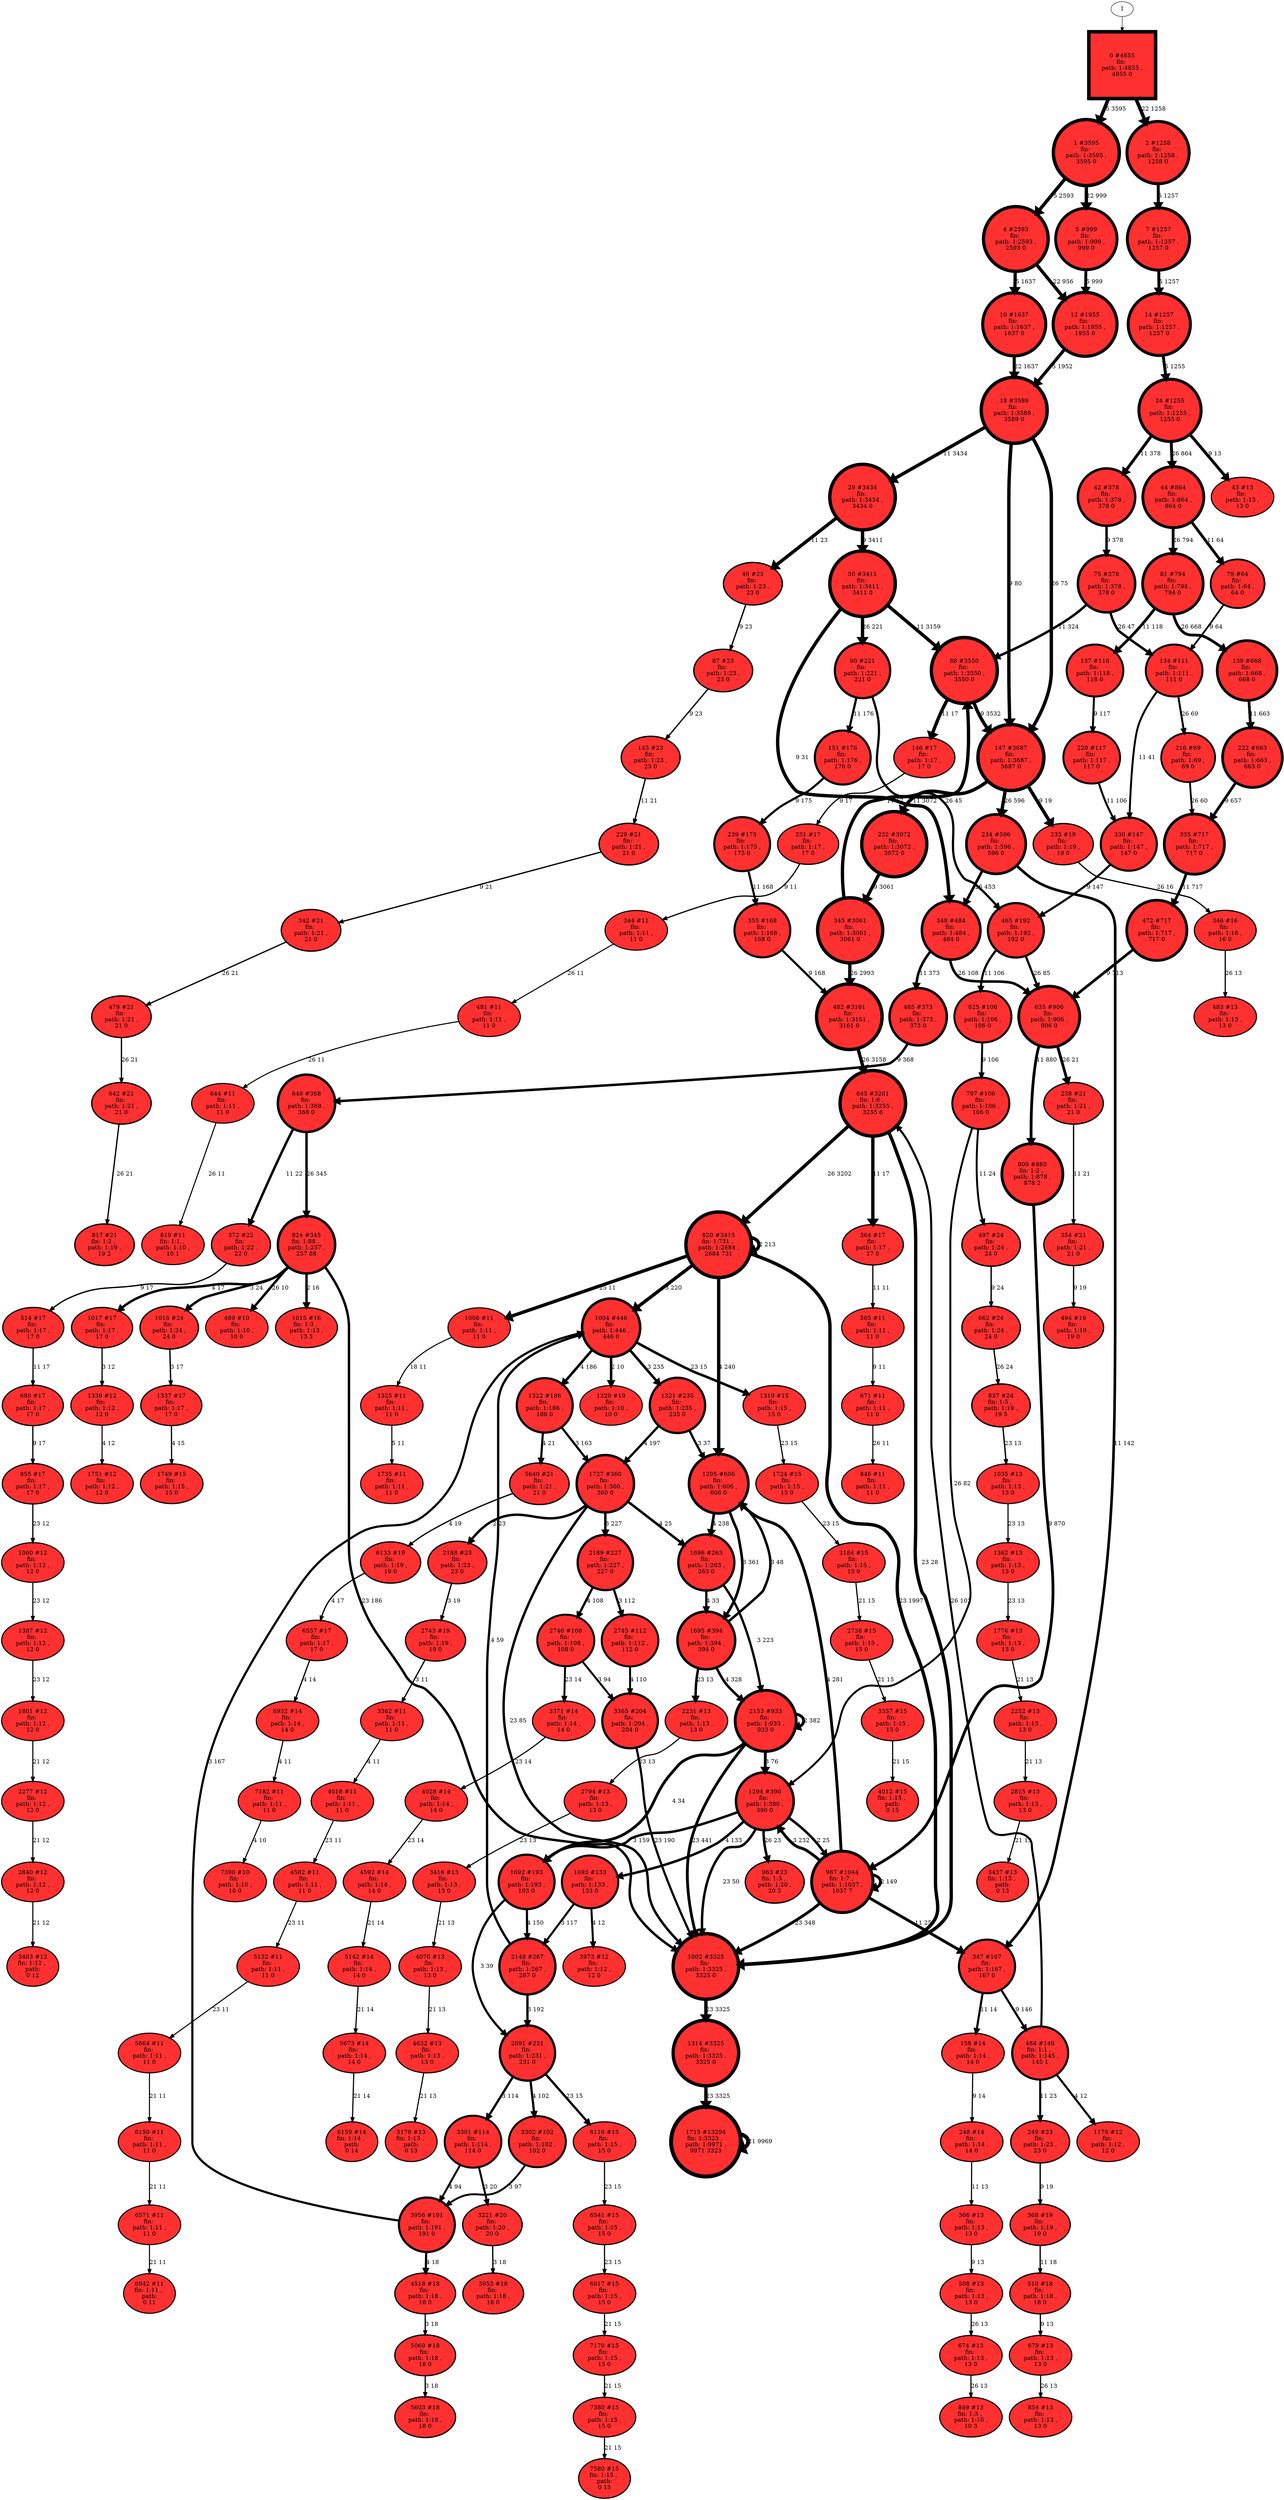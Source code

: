 // produced with flexfringe // 
digraph DFA {
	0 [label="root" shape=box];
		I -> 0;
	0 [ label="0 #4855\nfin: 
 path: 1:4855 , 
4855 0", style=filled, fillcolor="firebrick1", width=2.25002, height=2.25002, penwidth=8.48797];
		0 -> 1 [label="5 3595 " , penwidth=8.48797 ];
		0 -> 2 [label="22 1258 " , penwidth=8.48797 ];
	1 [ label="1 #3595\nfin: 
 path: 1:3595 , 
3595 0", style=filled, fillcolor="firebrick1", width=2.21785, height=2.21785, penwidth=8.18758];
		1 -> 4 [label="5 2593 " , penwidth=8.18758 ];
		1 -> 5 [label="22 999 " , penwidth=8.18758 ];
	2 [ label="2 #1258\nfin: 
 path: 1:1258 , 
1258 0", style=filled, fillcolor="firebrick1", width=2.09655, height=2.09655, penwidth=7.13807];
		2 -> 7 [label="5 1257 " , penwidth=7.13807 ];
	4 [ label="4 #2593\nfin: 
 path: 1:2593 , 
2593 0", style=filled, fillcolor="firebrick1", width=2.18165, height=2.18165, penwidth=7.86096];
		4 -> 10 [label="5 1637 " , penwidth=7.86096 ];
		4 -> 12 [label="22 956 " , penwidth=7.86096 ];
	5 [ label="5 #999\nfin: 
 path: 1:999 , 
999 0", style=filled, fillcolor="firebrick1", width=2.06784, height=2.06784, penwidth=6.90776];
		5 -> 12 [label="5 999 " , penwidth=6.90776 ];
	7 [ label="7 #1257\nfin: 
 path: 1:1257 , 
1257 0", style=filled, fillcolor="firebrick1", width=2.09646, height=2.09646, penwidth=7.13728];
		7 -> 14 [label="5 1257 " , penwidth=7.13728 ];
	10 [ label="10 #1637\nfin: 
 path: 1:1637 , 
1637 0", style=filled, fillcolor="firebrick1", width=2.12838, height=2.12838, penwidth=7.40123];
		10 -> 18 [label="22 1637 " , penwidth=7.40123 ];
	12 [ label="12 #1955\nfin: 
 path: 1:1955 , 
1955 0", style=filled, fillcolor="firebrick1", width=2.14928, height=2.14928, penwidth=7.57866];
		12 -> 18 [label="5 1952 " , penwidth=7.57866 ];
	14 [ label="14 #1257\nfin: 
 path: 1:1257 , 
1257 0", style=filled, fillcolor="firebrick1", width=2.09646, height=2.09646, penwidth=7.13728];
		14 -> 24 [label="5 1255 " , penwidth=7.13728 ];
	18 [ label="18 #3589\nfin: 
 path: 1:3589 , 
3589 0", style=filled, fillcolor="firebrick1", width=2.21767, height=2.21767, penwidth=8.18591];
		18 -> 29 [label="11 3434 " , penwidth=8.18591 ];
		18 -> 147 [label="9 80 " , penwidth=8.18591 ];
		18 -> 147 [label="26 75 " , penwidth=8.18591 ];
	24 [ label="24 #1255\nfin: 
 path: 1:1255 , 
1255 0", style=filled, fillcolor="firebrick1", width=2.09626, height=2.09626, penwidth=7.13569];
		24 -> 42 [label="11 378 " , penwidth=7.13569 ];
		24 -> 43 [label="9 13 " , penwidth=7.13569 ];
		24 -> 44 [label="26 864 " , penwidth=7.13569 ];
	29 [ label="29 #3434\nfin: 
 path: 1:3434 , 
3434 0", style=filled, fillcolor="firebrick1", width=2.21285, height=2.21285, penwidth=8.14177];
		29 -> 49 [label="11 23 " , penwidth=8.14177 ];
		29 -> 50 [label="9 3411 " , penwidth=8.14177 ];
	42 [ label="42 #378\nfin: 
 path: 1:378 , 
378 0", style=filled, fillcolor="firebrick1", width=1.93695, height=1.93695, penwidth=5.93754];
		42 -> 75 [label="9 378 " , penwidth=5.93754 ];
	43 [ label="43 #13\nfin: 
 path: 1:13 , 
13 0", style=filled, fillcolor="firebrick1", width=1.29172, height=1.29172, penwidth=2.63906];
	44 [ label="44 #864\nfin: 
 path: 1:864 , 
864 0", style=filled, fillcolor="firebrick1", width=2.04933, height=2.04933, penwidth=6.76273];
		44 -> 79 [label="11 64 " , penwidth=6.76273 ];
		44 -> 81 [label="26 794 " , penwidth=6.76273 ];
	49 [ label="49 #23\nfin: 
 path: 1:23 , 
23 0", style=filled, fillcolor="firebrick1", width=1.42985, height=1.42985, penwidth=3.17805];
		49 -> 87 [label="9 23 " , penwidth=3.17805 ];
	50 [ label="50 #3411\nfin: 
 path: 1:3411 , 
3411 0", style=filled, fillcolor="firebrick1", width=2.21212, height=2.21212, penwidth=8.13505];
		50 -> 88 [label="11 3159 " , penwidth=8.13505 ];
		50 -> 348 [label="9 31 " , penwidth=8.13505 ];
		50 -> 90 [label="26 221 " , penwidth=8.13505 ];
	75 [ label="75 #378\nfin: 
 path: 1:378 , 
378 0", style=filled, fillcolor="firebrick1", width=1.93695, height=1.93695, penwidth=5.93754];
		75 -> 88 [label="11 324 " , penwidth=5.93754 ];
		75 -> 134 [label="26 47 " , penwidth=5.93754 ];
	79 [ label="79 #64\nfin: 
 path: 1:64 , 
64 0", style=filled, fillcolor="firebrick1", width=1.64372, height=1.64372, penwidth=4.17439];
		79 -> 134 [label="9 64 " , penwidth=4.17439 ];
	81 [ label="81 #794\nfin: 
 path: 1:794 , 
794 0", style=filled, fillcolor="firebrick1", width=2.0384, height=2.0384, penwidth=6.67834];
		81 -> 137 [label="11 118 " , penwidth=6.67834 ];
		81 -> 139 [label="26 668 " , penwidth=6.67834 ];
	87 [ label="87 #23\nfin: 
 path: 1:23 , 
23 0", style=filled, fillcolor="firebrick1", width=1.42985, height=1.42985, penwidth=3.17805];
		87 -> 145 [label="9 23 " , penwidth=3.17805 ];
	88 [ label="88 #3550\nfin: 
 path: 1:3550 , 
3550 0", style=filled, fillcolor="firebrick1", width=2.21648, height=2.21648, penwidth=8.17498];
		88 -> 146 [label="11 17 " , penwidth=8.17498 ];
		88 -> 147 [label="9 3532 " , penwidth=8.17498 ];
	90 [ label="90 #221\nfin: 
 path: 1:221 , 
221 0", style=filled, fillcolor="firebrick1", width=1.85672, height=1.85672, penwidth=5.40268];
		90 -> 151 [label="11 176 " , penwidth=5.40268 ];
		90 -> 465 [label="26 45 " , penwidth=5.40268 ];
	134 [ label="134 #111\nfin: 
 path: 1:111 , 
111 0", style=filled, fillcolor="firebrick1", width=1.74371, height=1.74371, penwidth=4.7185];
		134 -> 330 [label="11 41 " , penwidth=4.7185 ];
		134 -> 216 [label="26 69 " , penwidth=4.7185 ];
	137 [ label="137 #118\nfin: 
 path: 1:118 , 
118 0", style=filled, fillcolor="firebrick1", width=1.75425, height=1.75425, penwidth=4.77912];
		137 -> 220 [label="9 117 " , penwidth=4.77912 ];
	139 [ label="139 #668\nfin: 
 path: 1:668 , 
668 0", style=filled, fillcolor="firebrick1", width=2.01567, height=2.01567, penwidth=6.50578];
		139 -> 222 [label="11 663 " , penwidth=6.50578 ];
	145 [ label="145 #23\nfin: 
 path: 1:23 , 
23 0", style=filled, fillcolor="firebrick1", width=1.42985, height=1.42985, penwidth=3.17805];
		145 -> 229 [label="11 21 " , penwidth=3.17805 ];
	146 [ label="146 #17\nfin: 
 path: 1:17 , 
17 0", style=filled, fillcolor="firebrick1", width=1.3585, height=1.3585, penwidth=2.89037];
		146 -> 231 [label="9 17 " , penwidth=2.89037 ];
	147 [ label="147 #3687\nfin: 
 path: 1:3687 , 
3687 0", style=filled, fillcolor="firebrick1", width=2.2206, height=2.2206, penwidth=8.21284];
		147 -> 232 [label="11 3072 " , penwidth=8.21284 ];
		147 -> 233 [label="9 19 " , penwidth=8.21284 ];
		147 -> 234 [label="26 596 " , penwidth=8.21284 ];
	151 [ label="151 #176\nfin: 
 path: 1:176 , 
176 0", style=filled, fillcolor="firebrick1", width=1.8207, height=1.8207, penwidth=5.17615];
		151 -> 239 [label="9 175 " , penwidth=5.17615 ];
	158 [ label="158 #14\nfin: 
 path: 1:14 , 
14 0", style=filled, fillcolor="firebrick1", width=1.31051, height=1.31051, penwidth=2.70805];
		158 -> 248 [label="9 14 " , penwidth=2.70805 ];
	216 [ label="216 #69\nfin: 
 path: 1:69 , 
69 0", style=filled, fillcolor="firebrick1", width=1.65794, height=1.65794, penwidth=4.2485];
		216 -> 335 [label="26 60 " , penwidth=4.2485 ];
	220 [ label="220 #117\nfin: 
 path: 1:117 , 
117 0", style=filled, fillcolor="firebrick1", width=1.75279, height=1.75279, penwidth=4.77068];
		220 -> 330 [label="11 106 " , penwidth=4.77068 ];
	222 [ label="222 #663\nfin: 
 path: 1:663 , 
663 0", style=filled, fillcolor="firebrick1", width=2.01467, height=2.01467, penwidth=6.49828];
		222 -> 335 [label="9 657 " , penwidth=6.49828 ];
	229 [ label="229 #21\nfin: 
 path: 1:21 , 
21 0", style=filled, fillcolor="firebrick1", width=1.4088, height=1.4088, penwidth=3.09104];
		229 -> 342 [label="9 21 " , penwidth=3.09104 ];
	231 [ label="231 #17\nfin: 
 path: 1:17 , 
17 0", style=filled, fillcolor="firebrick1", width=1.3585, height=1.3585, penwidth=2.89037];
		231 -> 344 [label="9 11 " , penwidth=2.89037 ];
	232 [ label="232 #3072\nfin: 
 path: 1:3072 , 
3072 0", style=filled, fillcolor="firebrick1", width=2.2006, height=2.2006, penwidth=8.03041];
		232 -> 345 [label="9 3061 " , penwidth=8.03041 ];
	233 [ label="233 #19\nfin: 
 path: 1:19 , 
19 0", style=filled, fillcolor="firebrick1", width=1.38523, height=1.38523, penwidth=2.99573];
		233 -> 346 [label="26 16 " , penwidth=2.99573 ];
	234 [ label="234 #596\nfin: 
 path: 1:596 , 
596 0", style=filled, fillcolor="firebrick1", width=2.00039, height=2.00039, penwidth=6.39192];
		234 -> 347 [label="11 142 " , penwidth=6.39192 ];
		234 -> 348 [label="26 453 " , penwidth=6.39192 ];
	238 [ label="238 #21\nfin: 
 path: 1:21 , 
21 0", style=filled, fillcolor="firebrick1", width=1.4088, height=1.4088, penwidth=3.09104];
		238 -> 354 [label="11 21 " , penwidth=3.09104 ];
	239 [ label="239 #175\nfin: 
 path: 1:175 , 
175 0", style=filled, fillcolor="firebrick1", width=1.81978, height=1.81978, penwidth=5.17048];
		239 -> 355 [label="11 168 " , penwidth=5.17048 ];
	248 [ label="248 #14\nfin: 
 path: 1:14 , 
14 0", style=filled, fillcolor="firebrick1", width=1.31051, height=1.31051, penwidth=2.70805];
		248 -> 366 [label="11 13 " , penwidth=2.70805 ];
	249 [ label="249 #23\nfin: 
 path: 1:23 , 
23 0", style=filled, fillcolor="firebrick1", width=1.42985, height=1.42985, penwidth=3.17805];
		249 -> 368 [label="9 19 " , penwidth=3.17805 ];
	330 [ label="330 #147\nfin: 
 path: 1:147 , 
147 0", style=filled, fillcolor="firebrick1", width=1.79129, height=1.79129, penwidth=4.99721];
		330 -> 465 [label="9 147 " , penwidth=4.99721 ];
	335 [ label="335 #717\nfin: 
 path: 1:717 , 
717 0", style=filled, fillcolor="firebrick1", width=2.02505, height=2.02505, penwidth=6.57647];
		335 -> 472 [label="11 717 " , penwidth=6.57647 ];
	342 [ label="342 #21\nfin: 
 path: 1:21 , 
21 0", style=filled, fillcolor="firebrick1", width=1.4088, height=1.4088, penwidth=3.09104];
		342 -> 479 [label="26 21 " , penwidth=3.09104 ];
	344 [ label="344 #11\nfin: 
 path: 1:11 , 
11 0", style=filled, fillcolor="firebrick1", width=1.24844, height=1.24844, penwidth=2.48491];
		344 -> 481 [label="26 11 " , penwidth=2.48491 ];
	345 [ label="345 #3061\nfin: 
 path: 1:3061 , 
3061 0", style=filled, fillcolor="firebrick1", width=2.2002, height=2.2002, penwidth=8.02682];
		345 -> 88 [label="11 67 " , penwidth=8.02682 ];
		345 -> 482 [label="26 2993 " , penwidth=8.02682 ];
	346 [ label="346 #16\nfin: 
 path: 1:16 , 
16 0", style=filled, fillcolor="firebrick1", width=1.3437, height=1.3437, penwidth=2.83321];
		346 -> 483 [label="26 13 " , penwidth=2.83321 ];
	347 [ label="347 #167\nfin: 
 path: 1:167 , 
167 0", style=filled, fillcolor="firebrick1", width=1.81221, height=1.81221, penwidth=5.12396];
		347 -> 158 [label="11 14 " , penwidth=5.12396 ];
		347 -> 484 [label="9 146 " , penwidth=5.12396 ];
	348 [ label="348 #484\nfin: 
 path: 1:484 , 
484 0", style=filled, fillcolor="firebrick1", width=1.97188, height=1.97188, penwidth=6.18415];
		348 -> 485 [label="11 373 " , penwidth=6.18415 ];
		348 -> 635 [label="26 108 " , penwidth=6.18415 ];
	354 [ label="354 #21\nfin: 
 path: 1:21 , 
21 0", style=filled, fillcolor="firebrick1", width=1.4088, height=1.4088, penwidth=3.09104];
		354 -> 494 [label="9 19 " , penwidth=3.09104 ];
	355 [ label="355 #168\nfin: 
 path: 1:168 , 
168 0", style=filled, fillcolor="firebrick1", width=1.81318, height=1.81318, penwidth=5.1299];
		355 -> 482 [label="9 168 " , penwidth=5.1299 ];
	364 [ label="364 #17\nfin: 
 path: 1:17 , 
17 0", style=filled, fillcolor="firebrick1", width=1.3585, height=1.3585, penwidth=2.89037];
		364 -> 505 [label="11 11 " , penwidth=2.89037 ];
	366 [ label="366 #13\nfin: 
 path: 1:13 , 
13 0", style=filled, fillcolor="firebrick1", width=1.29172, height=1.29172, penwidth=2.63906];
		366 -> 508 [label="9 13 " , penwidth=2.63906 ];
	368 [ label="368 #19\nfin: 
 path: 1:19 , 
19 0", style=filled, fillcolor="firebrick1", width=1.38523, height=1.38523, penwidth=2.99573];
		368 -> 510 [label="11 18 " , penwidth=2.99573 ];
	372 [ label="372 #22\nfin: 
 path: 1:22 , 
22 0", style=filled, fillcolor="firebrick1", width=1.41961, height=1.41961, penwidth=3.13549];
		372 -> 514 [label="9 17 " , penwidth=3.13549 ];
	465 [ label="465 #192\nfin: 
 path: 1:192 , 
192 0", style=filled, fillcolor="firebrick1", width=1.83461, height=1.83461, penwidth=5.26269];
		465 -> 625 [label="11 106 " , penwidth=5.26269 ];
		465 -> 635 [label="26 85 " , penwidth=5.26269 ];
	472 [ label="472 #717\nfin: 
 path: 1:717 , 
717 0", style=filled, fillcolor="firebrick1", width=2.02505, height=2.02505, penwidth=6.57647];
		472 -> 635 [label="9 713 " , penwidth=6.57647 ];
	479 [ label="479 #21\nfin: 
 path: 1:21 , 
21 0", style=filled, fillcolor="firebrick1", width=1.4088, height=1.4088, penwidth=3.09104];
		479 -> 642 [label="26 21 " , penwidth=3.09104 ];
	481 [ label="481 #11\nfin: 
 path: 1:11 , 
11 0", style=filled, fillcolor="firebrick1", width=1.24844, height=1.24844, penwidth=2.48491];
		481 -> 644 [label="26 11 " , penwidth=2.48491 ];
	482 [ label="482 #3161\nfin: 
 path: 1:3161 , 
3161 0", style=filled, fillcolor="firebrick1", width=2.20375, height=2.20375, penwidth=8.05896];
		482 -> 645 [label="26 3158 " , penwidth=8.05896 ];
	483 [ label="483 #13\nfin: 
 path: 1:13 , 
13 0", style=filled, fillcolor="firebrick1", width=1.29172, height=1.29172, penwidth=2.63906];
	484 [ label="484 #146\nfin: 1:1 , 
 path: 1:145 , 
145 1", style=filled, fillcolor="firebrick1", width=1.79016, height=1.79016, penwidth=4.99043];
		484 -> 249 [label="11 23 " , penwidth=4.99043 ];
		484 -> 645 [label="26 103 " , penwidth=4.99043 ];
		484 -> 1176 [label="4 12 " , penwidth=4.99043 ];
	485 [ label="485 #373\nfin: 
 path: 1:373 , 
373 0", style=filled, fillcolor="firebrick1", width=1.93503, height=1.93503, penwidth=5.92426];
		485 -> 649 [label="9 368 " , penwidth=5.92426 ];
	489 [ label="489 #10\nfin: 
 path: 1:10 , 
10 0", style=filled, fillcolor="firebrick1", width=1.22316, height=1.22316, penwidth=2.3979];
	494 [ label="494 #19\nfin: 
 path: 1:19 , 
19 0", style=filled, fillcolor="firebrick1", width=1.38523, height=1.38523, penwidth=2.99573];
	497 [ label="497 #24\nfin: 
 path: 1:24 , 
24 0", style=filled, fillcolor="firebrick1", width=1.43957, height=1.43957, penwidth=3.21888];
		497 -> 662 [label="9 24 " , penwidth=3.21888 ];
	505 [ label="505 #11\nfin: 
 path: 1:11 , 
11 0", style=filled, fillcolor="firebrick1", width=1.24844, height=1.24844, penwidth=2.48491];
		505 -> 671 [label="9 11 " , penwidth=2.48491 ];
	508 [ label="508 #13\nfin: 
 path: 1:13 , 
13 0", style=filled, fillcolor="firebrick1", width=1.29172, height=1.29172, penwidth=2.63906];
		508 -> 674 [label="26 13 " , penwidth=2.63906 ];
	510 [ label="510 #18\nfin: 
 path: 1:18 , 
18 0", style=filled, fillcolor="firebrick1", width=1.37231, height=1.37231, penwidth=2.94444];
		510 -> 679 [label="9 13 " , penwidth=2.94444 ];
	514 [ label="514 #17\nfin: 
 path: 1:17 , 
17 0", style=filled, fillcolor="firebrick1", width=1.3585, height=1.3585, penwidth=2.89037];
		514 -> 680 [label="11 17 " , penwidth=2.89037 ];
	625 [ label="625 #106\nfin: 
 path: 1:106 , 
106 0", style=filled, fillcolor="firebrick1", width=1.73569, height=1.73569, penwidth=4.67283];
		625 -> 797 [label="9 106 " , penwidth=4.67283 ];
	635 [ label="635 #906\nfin: 
 path: 1:906 , 
906 0", style=filled, fillcolor="firebrick1", width=2.05542, height=2.05542, penwidth=6.81014];
		635 -> 809 [label="11 880 " , penwidth=6.81014 ];
		635 -> 238 [label="26 21 " , penwidth=6.81014 ];
	642 [ label="642 #21\nfin: 
 path: 1:21 , 
21 0", style=filled, fillcolor="firebrick1", width=1.4088, height=1.4088, penwidth=3.09104];
		642 -> 817 [label="26 21 " , penwidth=3.09104 ];
	644 [ label="644 #11\nfin: 
 path: 1:11 , 
11 0", style=filled, fillcolor="firebrick1", width=1.24844, height=1.24844, penwidth=2.48491];
		644 -> 819 [label="26 11 " , penwidth=2.48491 ];
	645 [ label="645 #3261\nfin: 1:6 , 
 path: 1:3255 , 
3255 6", style=filled, fillcolor="firebrick1", width=2.20719, height=2.20719, penwidth=8.0901];
		645 -> 364 [label="11 17 " , penwidth=8.0901 ];
		645 -> 820 [label="26 3202 " , penwidth=8.0901 ];
		645 -> 1002 [label="23 28 " , penwidth=8.0901 ];
	649 [ label="649 #368\nfin: 
 path: 1:368 , 
368 0", style=filled, fillcolor="firebrick1", width=1.93308, height=1.93308, penwidth=5.9108];
		649 -> 372 [label="11 22 " , penwidth=5.9108 ];
		649 -> 824 [label="26 345 " , penwidth=5.9108 ];
	662 [ label="662 #24\nfin: 
 path: 1:24 , 
24 0", style=filled, fillcolor="firebrick1", width=1.43957, height=1.43957, penwidth=3.21888];
		662 -> 837 [label="26 24 " , penwidth=3.21888 ];
	671 [ label="671 #11\nfin: 
 path: 1:11 , 
11 0", style=filled, fillcolor="firebrick1", width=1.24844, height=1.24844, penwidth=2.48491];
		671 -> 846 [label="26 11 " , penwidth=2.48491 ];
	674 [ label="674 #13\nfin: 
 path: 1:13 , 
13 0", style=filled, fillcolor="firebrick1", width=1.29172, height=1.29172, penwidth=2.63906];
		674 -> 849 [label="26 13 " , penwidth=2.63906 ];
	679 [ label="679 #13\nfin: 
 path: 1:13 , 
13 0", style=filled, fillcolor="firebrick1", width=1.29172, height=1.29172, penwidth=2.63906];
		679 -> 854 [label="26 13 " , penwidth=2.63906 ];
	680 [ label="680 #17\nfin: 
 path: 1:17 , 
17 0", style=filled, fillcolor="firebrick1", width=1.3585, height=1.3585, penwidth=2.89037];
		680 -> 855 [label="9 17 " , penwidth=2.89037 ];
	797 [ label="797 #106\nfin: 
 path: 1:106 , 
106 0", style=filled, fillcolor="firebrick1", width=1.73569, height=1.73569, penwidth=4.67283];
		797 -> 497 [label="11 24 " , penwidth=4.67283 ];
		797 -> 1294 [label="26 82 " , penwidth=4.67283 ];
	809 [ label="809 #880\nfin: 1:2 , 
 path: 1:878 , 
878 2", style=filled, fillcolor="firebrick1", width=2.05169, height=2.05169, penwidth=6.78106];
		809 -> 987 [label="9 870 " , penwidth=6.78106 ];
	817 [ label="817 #21\nfin: 1:2 , 
 path: 1:19 , 
19 2", style=filled, fillcolor="firebrick1", width=1.4088, height=1.4088, penwidth=3.09104];
	819 [ label="819 #11\nfin: 1:1 , 
 path: 1:10 , 
10 1", style=filled, fillcolor="firebrick1", width=1.24844, height=1.24844, penwidth=2.48491];
	820 [ label="820 #3415\nfin: 1:731 , 
 path: 1:2684 , 
2684 731", style=filled, fillcolor="firebrick1", width=2.21225, height=2.21225, penwidth=8.13623];
		820 -> 1002 [label="23 1997 " , penwidth=8.13623 ];
		820 -> 820 [label="2 213 " , penwidth=8.13623 ];
		820 -> 1004 [label="3 220 " , penwidth=8.13623 ];
		820 -> 1295 [label="4 240 " , penwidth=8.13623 ];
		820 -> 1006 [label="25 11 " , penwidth=8.13623 ];
	824 [ label="824 #345\nfin: 1:88 , 
 path: 1:257 , 
257 88", style=filled, fillcolor="firebrick1", width=1.92373, height=1.92373, penwidth=5.84644];
		824 -> 489 [label="26 10 " , penwidth=5.84644 ];
		824 -> 1002 [label="23 186 " , penwidth=5.84644 ];
		824 -> 1015 [label="2 16 " , penwidth=5.84644 ];
		824 -> 1016 [label="3 24 " , penwidth=5.84644 ];
		824 -> 1017 [label="4 17 " , penwidth=5.84644 ];
	837 [ label="837 #24\nfin: 1:5 , 
 path: 1:19 , 
19 5", style=filled, fillcolor="firebrick1", width=1.43957, height=1.43957, penwidth=3.21888];
		837 -> 1035 [label="23 13 " , penwidth=3.21888 ];
	846 [ label="846 #11\nfin: 
 path: 1:11 , 
11 0", style=filled, fillcolor="firebrick1", width=1.24844, height=1.24844, penwidth=2.48491];
	849 [ label="849 #13\nfin: 1:3 , 
 path: 1:10 , 
10 3", style=filled, fillcolor="firebrick1", width=1.29172, height=1.29172, penwidth=2.63906];
	854 [ label="854 #13\nfin: 
 path: 1:13 , 
13 0", style=filled, fillcolor="firebrick1", width=1.29172, height=1.29172, penwidth=2.63906];
	855 [ label="855 #17\nfin: 
 path: 1:17 , 
17 0", style=filled, fillcolor="firebrick1", width=1.3585, height=1.3585, penwidth=2.89037];
		855 -> 1060 [label="23 12 " , penwidth=2.89037 ];
	963 [ label="963 #23\nfin: 1:3 , 
 path: 1:20 , 
20 3", style=filled, fillcolor="firebrick1", width=1.42985, height=1.42985, penwidth=3.17805];
	987 [ label="987 #1044\nfin: 1:7 , 
 path: 1:1037 , 
1037 7", style=filled, fillcolor="firebrick1", width=2.07339, height=2.07339, penwidth=6.95177];
		987 -> 347 [label="11 25 " , penwidth=6.95177 ];
		987 -> 1002 [label="23 348 " , penwidth=6.95177 ];
		987 -> 987 [label="2 149 " , penwidth=6.95177 ];
		987 -> 1294 [label="3 232 " , penwidth=6.95177 ];
		987 -> 1295 [label="4 281 " , penwidth=6.95177 ];
	1002 [ label="1002 #3325\nfin: 
 path: 1:3325 , 
3325 0", style=filled, fillcolor="firebrick1", width=2.20932, height=2.20932, penwidth=8.10953];
		1002 -> 1314 [label="23 3325 " , penwidth=8.10953 ];
	1004 [ label="1004 #446\nfin: 
 path: 1:446 , 
446 0", style=filled, fillcolor="firebrick1", width=1.96046, height=1.96046, penwidth=6.10256];
		1004 -> 1319 [label="23 15 " , penwidth=6.10256 ];
		1004 -> 1320 [label="2 10 " , penwidth=6.10256 ];
		1004 -> 1321 [label="3 235 " , penwidth=6.10256 ];
		1004 -> 1322 [label="4 186 " , penwidth=6.10256 ];
	1006 [ label="1006 #11\nfin: 
 path: 1:11 , 
11 0", style=filled, fillcolor="firebrick1", width=1.24844, height=1.24844, penwidth=2.48491];
		1006 -> 1325 [label="18 11 " , penwidth=2.48491 ];
	1015 [ label="1015 #16\nfin: 1:3 , 
 path: 1:13 , 
13 3", style=filled, fillcolor="firebrick1", width=1.3437, height=1.3437, penwidth=2.83321];
	1016 [ label="1016 #24\nfin: 
 path: 1:24 , 
24 0", style=filled, fillcolor="firebrick1", width=1.43957, height=1.43957, penwidth=3.21888];
		1016 -> 1337 [label="3 17 " , penwidth=3.21888 ];
	1017 [ label="1017 #17\nfin: 
 path: 1:17 , 
17 0", style=filled, fillcolor="firebrick1", width=1.3585, height=1.3585, penwidth=2.89037];
		1017 -> 1339 [label="3 12 " , penwidth=2.89037 ];
	1035 [ label="1035 #13\nfin: 
 path: 1:13 , 
13 0", style=filled, fillcolor="firebrick1", width=1.29172, height=1.29172, penwidth=2.63906];
		1035 -> 1362 [label="23 13 " , penwidth=2.63906 ];
	1060 [ label="1060 #12\nfin: 
 path: 1:12 , 
12 0", style=filled, fillcolor="firebrick1", width=1.27115, height=1.27115, penwidth=2.56495];
		1060 -> 1387 [label="23 12 " , penwidth=2.56495 ];
	1176 [ label="1176 #12\nfin: 
 path: 1:12 , 
12 0", style=filled, fillcolor="firebrick1", width=1.27115, height=1.27115, penwidth=2.56495];
	1294 [ label="1294 #390\nfin: 
 path: 1:390 , 
390 0", style=filled, fillcolor="firebrick1", width=1.94143, height=1.94143, penwidth=5.96871];
		1294 -> 963 [label="26 23 " , penwidth=5.96871 ];
		1294 -> 1002 [label="23 50 " , penwidth=5.96871 ];
		1294 -> 987 [label="2 25 " , penwidth=5.96871 ];
		1294 -> 1692 [label="3 159 " , penwidth=5.96871 ];
		1294 -> 1693 [label="4 133 " , penwidth=5.96871 ];
	1295 [ label="1295 #606\nfin: 
 path: 1:606 , 
606 0", style=filled, fillcolor="firebrick1", width=2.00263, height=2.00263, penwidth=6.40853];
		1295 -> 1695 [label="3 361 " , penwidth=6.40853 ];
		1295 -> 1696 [label="4 238 " , penwidth=6.40853 ];
	1314 [ label="1314 #3325\nfin: 
 path: 1:3325 , 
3325 0", style=filled, fillcolor="firebrick1", width=2.20932, height=2.20932, penwidth=8.10953];
		1314 -> 1715 [label="23 3325 " , penwidth=8.10953 ];
	1319 [ label="1319 #15\nfin: 
 path: 1:15 , 
15 0", style=filled, fillcolor="firebrick1", width=1.32776, height=1.32776, penwidth=2.77259];
		1319 -> 1724 [label="23 15 " , penwidth=2.77259 ];
	1320 [ label="1320 #10\nfin: 
 path: 1:10 , 
10 0", style=filled, fillcolor="firebrick1", width=1.22316, height=1.22316, penwidth=2.3979];
	1321 [ label="1321 #235\nfin: 
 path: 1:235 , 
235 0", style=filled, fillcolor="firebrick1", width=1.86622, height=1.86622, penwidth=5.46383];
		1321 -> 1295 [label="3 37 " , penwidth=5.46383 ];
		1321 -> 1727 [label="4 197 " , penwidth=5.46383 ];
	1322 [ label="1322 #186\nfin: 
 path: 1:186 , 
186 0", style=filled, fillcolor="firebrick1", width=1.82955, height=1.82955, penwidth=5.23111];
		1322 -> 1727 [label="3 163 " , penwidth=5.23111 ];
		1322 -> 5640 [label="4 21 " , penwidth=5.23111 ];
	1325 [ label="1325 #11\nfin: 
 path: 1:11 , 
11 0", style=filled, fillcolor="firebrick1", width=1.24844, height=1.24844, penwidth=2.48491];
		1325 -> 1735 [label="5 11 " , penwidth=2.48491 ];
	1337 [ label="1337 #17\nfin: 
 path: 1:17 , 
17 0", style=filled, fillcolor="firebrick1", width=1.3585, height=1.3585, penwidth=2.89037];
		1337 -> 1749 [label="4 15 " , penwidth=2.89037 ];
	1339 [ label="1339 #12\nfin: 
 path: 1:12 , 
12 0", style=filled, fillcolor="firebrick1", width=1.27115, height=1.27115, penwidth=2.56495];
		1339 -> 1751 [label="4 12 " , penwidth=2.56495 ];
	1362 [ label="1362 #13\nfin: 
 path: 1:13 , 
13 0", style=filled, fillcolor="firebrick1", width=1.29172, height=1.29172, penwidth=2.63906];
		1362 -> 1776 [label="23 13 " , penwidth=2.63906 ];
	1387 [ label="1387 #12\nfin: 
 path: 1:12 , 
12 0", style=filled, fillcolor="firebrick1", width=1.27115, height=1.27115, penwidth=2.56495];
		1387 -> 1801 [label="23 12 " , penwidth=2.56495 ];
	1692 [ label="1692 #193\nfin: 
 path: 1:193 , 
193 0", style=filled, fillcolor="firebrick1", width=1.83543, height=1.83543, penwidth=5.26786];
		1692 -> 2691 [label="3 39 " , penwidth=5.26786 ];
		1692 -> 2148 [label="4 150 " , penwidth=5.26786 ];
	1693 [ label="1693 #133\nfin: 
 path: 1:133 , 
133 0", style=filled, fillcolor="firebrick1", width=1.77459, height=1.77459, penwidth=4.89784];
		1693 -> 2148 [label="3 117 " , penwidth=4.89784 ];
		1693 -> 3973 [label="4 12 " , penwidth=4.89784 ];
	1695 [ label="1695 #394\nfin: 
 path: 1:394 , 
394 0", style=filled, fillcolor="firebrick1", width=1.94289, height=1.94289, penwidth=5.97889];
		1695 -> 2231 [label="23 13 " , penwidth=5.97889 ];
		1695 -> 1295 [label="3 48 " , penwidth=5.97889 ];
		1695 -> 2153 [label="4 328 " , penwidth=5.97889 ];
	1696 [ label="1696 #263\nfin: 
 path: 1:263 , 
263 0", style=filled, fillcolor="firebrick1", width=1.88342, height=1.88342, penwidth=5.57595];
		1696 -> 2153 [label="3 223 " , penwidth=5.57595 ];
		1696 -> 1695 [label="4 33 " , penwidth=5.57595 ];
	1715 [ label="1715 #13294\nfin: 1:3323 , 
 path: 1:9971 , 
9971 3323", style=filled, fillcolor="firebrick1", width=2.35091, height=2.35091, penwidth=9.49514];
		1715 -> 1715 [label="21 9969 " , penwidth=9.49514 ];
	1724 [ label="1724 #15\nfin: 
 path: 1:15 , 
15 0", style=filled, fillcolor="firebrick1", width=1.32776, height=1.32776, penwidth=2.77259];
		1724 -> 2184 [label="23 15 " , penwidth=2.77259 ];
	1727 [ label="1727 #360\nfin: 
 path: 1:360 , 
360 0", style=filled, fillcolor="firebrick1", width=1.92991, height=1.92991, penwidth=5.88888];
		1727 -> 1002 [label="23 85 " , penwidth=5.88888 ];
		1727 -> 2188 [label="2 23 " , penwidth=5.88888 ];
		1727 -> 2189 [label="3 227 " , penwidth=5.88888 ];
		1727 -> 1696 [label="4 25 " , penwidth=5.88888 ];
	1735 [ label="1735 #11\nfin: 
 path: 1:11 , 
11 0", style=filled, fillcolor="firebrick1", width=1.24844, height=1.24844, penwidth=2.48491];
	1749 [ label="1749 #15\nfin: 
 path: 1:15 , 
15 0", style=filled, fillcolor="firebrick1", width=1.32776, height=1.32776, penwidth=2.77259];
	1751 [ label="1751 #12\nfin: 
 path: 1:12 , 
12 0", style=filled, fillcolor="firebrick1", width=1.27115, height=1.27115, penwidth=2.56495];
	1776 [ label="1776 #13\nfin: 
 path: 1:13 , 
13 0", style=filled, fillcolor="firebrick1", width=1.29172, height=1.29172, penwidth=2.63906];
		1776 -> 2252 [label="21 13 " , penwidth=2.63906 ];
	1801 [ label="1801 #12\nfin: 
 path: 1:12 , 
12 0", style=filled, fillcolor="firebrick1", width=1.27115, height=1.27115, penwidth=2.56495];
		1801 -> 2277 [label="21 12 " , penwidth=2.56495 ];
	2148 [ label="2148 #267\nfin: 
 path: 1:267 , 
267 0", style=filled, fillcolor="firebrick1", width=1.8857, height=1.8857, penwidth=5.59099];
		2148 -> 2691 [label="3 192 " , penwidth=5.59099 ];
		2148 -> 1004 [label="4 59 " , penwidth=5.59099 ];
	2153 [ label="2153 #933\nfin: 
 path: 1:933 , 
933 0", style=filled, fillcolor="firebrick1", width=2.05917, height=2.05917, penwidth=6.83948];
		2153 -> 1002 [label="23 441 " , penwidth=6.83948 ];
		2153 -> 2153 [label="2 382 " , penwidth=6.83948 ];
		2153 -> 1294 [label="3 76 " , penwidth=6.83948 ];
		2153 -> 1692 [label="4 34 " , penwidth=6.83948 ];
	2184 [ label="2184 #15\nfin: 
 path: 1:15 , 
15 0", style=filled, fillcolor="firebrick1", width=1.32776, height=1.32776, penwidth=2.77259];
		2184 -> 2738 [label="21 15 " , penwidth=2.77259 ];
	2188 [ label="2188 #23\nfin: 
 path: 1:23 , 
23 0", style=filled, fillcolor="firebrick1", width=1.42985, height=1.42985, penwidth=3.17805];
		2188 -> 2743 [label="3 19 " , penwidth=3.17805 ];
	2189 [ label="2189 #227\nfin: 
 path: 1:227 , 
227 0", style=filled, fillcolor="firebrick1", width=1.86087, height=1.86087, penwidth=5.42935];
		2189 -> 2745 [label="3 112 " , penwidth=5.42935 ];
		2189 -> 2746 [label="4 108 " , penwidth=5.42935 ];
	2231 [ label="2231 #13\nfin: 
 path: 1:13 , 
13 0", style=filled, fillcolor="firebrick1", width=1.29172, height=1.29172, penwidth=2.63906];
		2231 -> 2794 [label="23 13 " , penwidth=2.63906 ];
	2252 [ label="2252 #13\nfin: 
 path: 1:13 , 
13 0", style=filled, fillcolor="firebrick1", width=1.29172, height=1.29172, penwidth=2.63906];
		2252 -> 2815 [label="21 13 " , penwidth=2.63906 ];
	2277 [ label="2277 #12\nfin: 
 path: 1:12 , 
12 0", style=filled, fillcolor="firebrick1", width=1.27115, height=1.27115, penwidth=2.56495];
		2277 -> 2840 [label="21 12 " , penwidth=2.56495 ];
	2691 [ label="2691 #231\nfin: 
 path: 1:231 , 
231 0", style=filled, fillcolor="firebrick1", width=1.86357, height=1.86357, penwidth=5.44674];
		2691 -> 6116 [label="23 15 " , penwidth=5.44674 ];
		2691 -> 3301 [label="3 114 " , penwidth=5.44674 ];
		2691 -> 3302 [label="4 102 " , penwidth=5.44674 ];
	2738 [ label="2738 #15\nfin: 
 path: 1:15 , 
15 0", style=filled, fillcolor="firebrick1", width=1.32776, height=1.32776, penwidth=2.77259];
		2738 -> 3357 [label="21 15 " , penwidth=2.77259 ];
	2743 [ label="2743 #19\nfin: 
 path: 1:19 , 
19 0", style=filled, fillcolor="firebrick1", width=1.38523, height=1.38523, penwidth=2.99573];
		2743 -> 3362 [label="3 11 " , penwidth=2.99573 ];
	2745 [ label="2745 #112\nfin: 
 path: 1:112 , 
112 0", style=filled, fillcolor="firebrick1", width=1.74526, height=1.74526, penwidth=4.72739];
		2745 -> 3365 [label="4 110 " , penwidth=4.72739 ];
	2746 [ label="2746 #108\nfin: 
 path: 1:108 , 
108 0", style=filled, fillcolor="firebrick1", width=1.73895, height=1.73895, penwidth=4.69135];
		2746 -> 3371 [label="23 14 " , penwidth=4.69135 ];
		2746 -> 3365 [label="3 94 " , penwidth=4.69135 ];
	2794 [ label="2794 #13\nfin: 
 path: 1:13 , 
13 0", style=filled, fillcolor="firebrick1", width=1.29172, height=1.29172, penwidth=2.63906];
		2794 -> 3416 [label="23 13 " , penwidth=2.63906 ];
	2815 [ label="2815 #13\nfin: 
 path: 1:13 , 
13 0", style=filled, fillcolor="firebrick1", width=1.29172, height=1.29172, penwidth=2.63906];
		2815 -> 3437 [label="21 13 " , penwidth=2.63906 ];
	2840 [ label="2840 #12\nfin: 
 path: 1:12 , 
12 0", style=filled, fillcolor="firebrick1", width=1.27115, height=1.27115, penwidth=2.56495];
		2840 -> 3463 [label="21 12 " , penwidth=2.56495 ];
	3221 [ label="3221 #20\nfin: 
 path: 1:20 , 
20 0", style=filled, fillcolor="firebrick1", width=1.39736, height=1.39736, penwidth=3.04452];
		3221 -> 3953 [label="3 18 " , penwidth=3.04452 ];
	3301 [ label="3301 #114\nfin: 
 path: 1:114 , 
114 0", style=filled, fillcolor="firebrick1", width=1.74832, height=1.74832, penwidth=4.74493];
		3301 -> 3221 [label="3 20 " , penwidth=4.74493 ];
		3301 -> 3956 [label="4 94 " , penwidth=4.74493 ];
	3302 [ label="3302 #102\nfin: 
 path: 1:102 , 
102 0", style=filled, fillcolor="firebrick1", width=1.72895, height=1.72895, penwidth=4.63473];
		3302 -> 3956 [label="3 97 " , penwidth=4.63473 ];
	3357 [ label="3357 #15\nfin: 
 path: 1:15 , 
15 0", style=filled, fillcolor="firebrick1", width=1.32776, height=1.32776, penwidth=2.77259];
		3357 -> 4012 [label="21 15 " , penwidth=2.77259 ];
	3362 [ label="3362 #11\nfin: 
 path: 1:11 , 
11 0", style=filled, fillcolor="firebrick1", width=1.24844, height=1.24844, penwidth=2.48491];
		3362 -> 4018 [label="4 11 " , penwidth=2.48491 ];
	3365 [ label="3365 #204\nfin: 
 path: 1:204 , 
204 0", style=filled, fillcolor="firebrick1", width=1.8442, height=1.8442, penwidth=5.32301];
		3365 -> 1002 [label="23 190 " , penwidth=5.32301 ];
	3371 [ label="3371 #14\nfin: 
 path: 1:14 , 
14 0", style=filled, fillcolor="firebrick1", width=1.31051, height=1.31051, penwidth=2.70805];
		3371 -> 4028 [label="23 14 " , penwidth=2.70805 ];
	3416 [ label="3416 #13\nfin: 
 path: 1:13 , 
13 0", style=filled, fillcolor="firebrick1", width=1.29172, height=1.29172, penwidth=2.63906];
		3416 -> 4070 [label="21 13 " , penwidth=2.63906 ];
	3437 [ label="3437 #13\nfin: 1:13 , 
 path: 
0 13", style=filled, fillcolor="firebrick1", width=1.29172, height=1.29172, penwidth=2.63906];
	3463 [ label="3463 #12\nfin: 1:12 , 
 path: 
0 12", style=filled, fillcolor="firebrick1", width=1.27115, height=1.27115, penwidth=2.56495];
	3953 [ label="3953 #18\nfin: 
 path: 1:18 , 
18 0", style=filled, fillcolor="firebrick1", width=1.37231, height=1.37231, penwidth=2.94444];
	3956 [ label="3956 #191\nfin: 
 path: 1:191 , 
191 0", style=filled, fillcolor="firebrick1", width=1.83378, height=1.83378, penwidth=5.2575];
		3956 -> 1004 [label="3 167 " , penwidth=5.2575 ];
		3956 -> 4518 [label="4 18 " , penwidth=5.2575 ];
	3973 [ label="3973 #12\nfin: 
 path: 1:12 , 
12 0", style=filled, fillcolor="firebrick1", width=1.27115, height=1.27115, penwidth=2.56495];
	4012 [ label="4012 #15\nfin: 1:15 , 
 path: 
0 15", style=filled, fillcolor="firebrick1", width=1.32776, height=1.32776, penwidth=2.77259];
	4018 [ label="4018 #11\nfin: 
 path: 1:11 , 
11 0", style=filled, fillcolor="firebrick1", width=1.24844, height=1.24844, penwidth=2.48491];
		4018 -> 4582 [label="23 11 " , penwidth=2.48491 ];
	4028 [ label="4028 #14\nfin: 
 path: 1:14 , 
14 0", style=filled, fillcolor="firebrick1", width=1.31051, height=1.31051, penwidth=2.70805];
		4028 -> 4592 [label="23 14 " , penwidth=2.70805 ];
	4070 [ label="4070 #13\nfin: 
 path: 1:13 , 
13 0", style=filled, fillcolor="firebrick1", width=1.29172, height=1.29172, penwidth=2.63906];
		4070 -> 4632 [label="21 13 " , penwidth=2.63906 ];
	4518 [ label="4518 #18\nfin: 
 path: 1:18 , 
18 0", style=filled, fillcolor="firebrick1", width=1.37231, height=1.37231, penwidth=2.94444];
		4518 -> 5069 [label="3 18 " , penwidth=2.94444 ];
	4582 [ label="4582 #11\nfin: 
 path: 1:11 , 
11 0", style=filled, fillcolor="firebrick1", width=1.24844, height=1.24844, penwidth=2.48491];
		4582 -> 5132 [label="23 11 " , penwidth=2.48491 ];
	4592 [ label="4592 #14\nfin: 
 path: 1:14 , 
14 0", style=filled, fillcolor="firebrick1", width=1.31051, height=1.31051, penwidth=2.70805];
		4592 -> 5142 [label="21 14 " , penwidth=2.70805 ];
	4632 [ label="4632 #13\nfin: 
 path: 1:13 , 
13 0", style=filled, fillcolor="firebrick1", width=1.29172, height=1.29172, penwidth=2.63906];
		4632 -> 5178 [label="21 13 " , penwidth=2.63906 ];
	5069 [ label="5069 #18\nfin: 
 path: 1:18 , 
18 0", style=filled, fillcolor="firebrick1", width=1.37231, height=1.37231, penwidth=2.94444];
		5069 -> 5603 [label="3 18 " , penwidth=2.94444 ];
	5132 [ label="5132 #11\nfin: 
 path: 1:11 , 
11 0", style=filled, fillcolor="firebrick1", width=1.24844, height=1.24844, penwidth=2.48491];
		5132 -> 5664 [label="23 11 " , penwidth=2.48491 ];
	5142 [ label="5142 #14\nfin: 
 path: 1:14 , 
14 0", style=filled, fillcolor="firebrick1", width=1.31051, height=1.31051, penwidth=2.70805];
		5142 -> 5673 [label="21 14 " , penwidth=2.70805 ];
	5178 [ label="5178 #13\nfin: 1:13 , 
 path: 
0 13", style=filled, fillcolor="firebrick1", width=1.29172, height=1.29172, penwidth=2.63906];
	5603 [ label="5603 #18\nfin: 
 path: 1:18 , 
18 0", style=filled, fillcolor="firebrick1", width=1.37231, height=1.37231, penwidth=2.94444];
	5640 [ label="5640 #21\nfin: 
 path: 1:21 , 
21 0", style=filled, fillcolor="firebrick1", width=1.4088, height=1.4088, penwidth=3.09104];
		5640 -> 6133 [label="4 19 " , penwidth=3.09104 ];
	5664 [ label="5664 #11\nfin: 
 path: 1:11 , 
11 0", style=filled, fillcolor="firebrick1", width=1.24844, height=1.24844, penwidth=2.48491];
		5664 -> 6150 [label="21 11 " , penwidth=2.48491 ];
	5673 [ label="5673 #14\nfin: 
 path: 1:14 , 
14 0", style=filled, fillcolor="firebrick1", width=1.31051, height=1.31051, penwidth=2.70805];
		5673 -> 6159 [label="21 14 " , penwidth=2.70805 ];
	6116 [ label="6116 #15\nfin: 
 path: 1:15 , 
15 0", style=filled, fillcolor="firebrick1", width=1.32776, height=1.32776, penwidth=2.77259];
		6116 -> 6541 [label="23 15 " , penwidth=2.77259 ];
	6133 [ label="6133 #19\nfin: 
 path: 1:19 , 
19 0", style=filled, fillcolor="firebrick1", width=1.38523, height=1.38523, penwidth=2.99573];
		6133 -> 6557 [label="4 17 " , penwidth=2.99573 ];
	6150 [ label="6150 #11\nfin: 
 path: 1:11 , 
11 0", style=filled, fillcolor="firebrick1", width=1.24844, height=1.24844, penwidth=2.48491];
		6150 -> 6571 [label="21 11 " , penwidth=2.48491 ];
	6159 [ label="6159 #14\nfin: 1:14 , 
 path: 
0 14", style=filled, fillcolor="firebrick1", width=1.31051, height=1.31051, penwidth=2.70805];
	6541 [ label="6541 #15\nfin: 
 path: 1:15 , 
15 0", style=filled, fillcolor="firebrick1", width=1.32776, height=1.32776, penwidth=2.77259];
		6541 -> 6917 [label="23 15 " , penwidth=2.77259 ];
	6557 [ label="6557 #17\nfin: 
 path: 1:17 , 
17 0", style=filled, fillcolor="firebrick1", width=1.3585, height=1.3585, penwidth=2.89037];
		6557 -> 6932 [label="4 14 " , penwidth=2.89037 ];
	6571 [ label="6571 #11\nfin: 
 path: 1:11 , 
11 0", style=filled, fillcolor="firebrick1", width=1.24844, height=1.24844, penwidth=2.48491];
		6571 -> 6942 [label="21 11 " , penwidth=2.48491 ];
	6917 [ label="6917 #15\nfin: 
 path: 1:15 , 
15 0", style=filled, fillcolor="firebrick1", width=1.32776, height=1.32776, penwidth=2.77259];
		6917 -> 7170 [label="21 15 " , penwidth=2.77259 ];
	6932 [ label="6932 #14\nfin: 
 path: 1:14 , 
14 0", style=filled, fillcolor="firebrick1", width=1.31051, height=1.31051, penwidth=2.70805];
		6932 -> 7182 [label="4 11 " , penwidth=2.70805 ];
	6942 [ label="6942 #11\nfin: 1:11 , 
 path: 
0 11", style=filled, fillcolor="firebrick1", width=1.24844, height=1.24844, penwidth=2.48491];
	7170 [ label="7170 #15\nfin: 
 path: 1:15 , 
15 0", style=filled, fillcolor="firebrick1", width=1.32776, height=1.32776, penwidth=2.77259];
		7170 -> 7380 [label="21 15 " , penwidth=2.77259 ];
	7182 [ label="7182 #11\nfin: 
 path: 1:11 , 
11 0", style=filled, fillcolor="firebrick1", width=1.24844, height=1.24844, penwidth=2.48491];
		7182 -> 7390 [label="4 10 " , penwidth=2.48491 ];
	7380 [ label="7380 #15\nfin: 
 path: 1:15 , 
15 0", style=filled, fillcolor="firebrick1", width=1.32776, height=1.32776, penwidth=2.77259];
		7380 -> 7580 [label="21 15 " , penwidth=2.77259 ];
	7390 [ label="7390 #10\nfin: 
 path: 1:10 , 
10 0", style=filled, fillcolor="firebrick1", width=1.22316, height=1.22316, penwidth=2.3979];
	7580 [ label="7580 #15\nfin: 1:15 , 
 path: 
0 15", style=filled, fillcolor="firebrick1", width=1.32776, height=1.32776, penwidth=2.77259];
}
